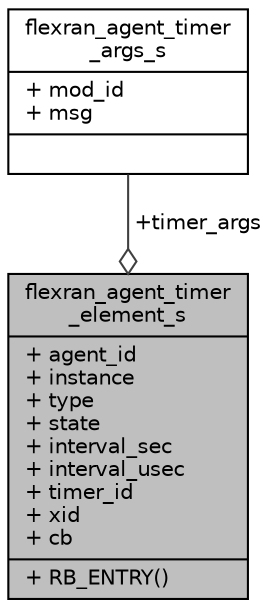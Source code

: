 digraph "flexran_agent_timer_element_s"
{
 // LATEX_PDF_SIZE
  edge [fontname="Helvetica",fontsize="10",labelfontname="Helvetica",labelfontsize="10"];
  node [fontname="Helvetica",fontsize="10",shape=record];
  Node1 [label="{flexran_agent_timer\l_element_s\n|+ agent_id\l+ instance\l+ type\l+ state\l+ interval_sec\l+ interval_usec\l+ timer_id\l+ xid\l+ cb\l|+ RB_ENTRY()\l}",height=0.2,width=0.4,color="black", fillcolor="grey75", style="filled", fontcolor="black",tooltip=" "];
  Node2 -> Node1 [color="grey25",fontsize="10",style="solid",label=" +timer_args" ,arrowhead="odiamond",fontname="Helvetica"];
  Node2 [label="{flexran_agent_timer\l_args_s\n|+ mod_id\l+ msg\l|}",height=0.2,width=0.4,color="black", fillcolor="white", style="filled",URL="$structflexran__agent__timer__args__s.html",tooltip=" "];
}
